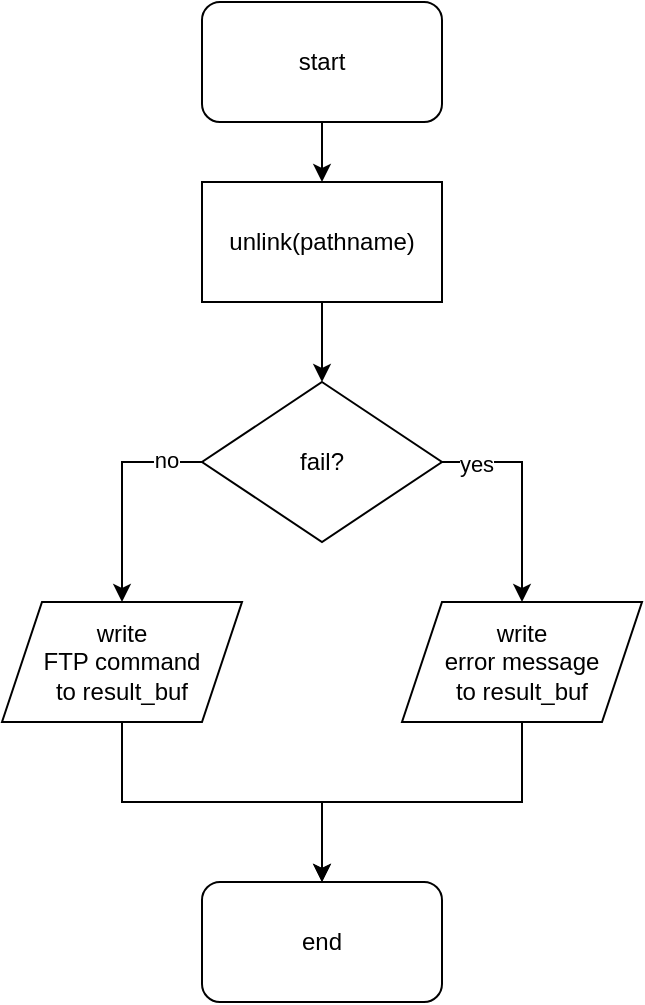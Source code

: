 <mxfile version="24.2.5" type="device">
  <diagram name="페이지-1" id="SPNMAP4AuXIAD45wFi82">
    <mxGraphModel dx="995" dy="548" grid="1" gridSize="10" guides="1" tooltips="1" connect="1" arrows="1" fold="1" page="1" pageScale="1" pageWidth="827" pageHeight="1169" math="0" shadow="0">
      <root>
        <mxCell id="0" />
        <mxCell id="1" parent="0" />
        <mxCell id="h3oTlgUYp9sYktSaM2yr-68" value="" style="edgeStyle=orthogonalEdgeStyle;rounded=0;orthogonalLoop=1;jettySize=auto;html=1;entryX=0.5;entryY=0;entryDx=0;entryDy=0;" edge="1" parent="1" source="h3oTlgUYp9sYktSaM2yr-2" target="h3oTlgUYp9sYktSaM2yr-52">
          <mxGeometry relative="1" as="geometry">
            <mxPoint x="400" y="90" as="targetPoint" />
          </mxGeometry>
        </mxCell>
        <mxCell id="h3oTlgUYp9sYktSaM2yr-2" value="start" style="rounded=1;whiteSpace=wrap;html=1;" vertex="1" parent="1">
          <mxGeometry x="340" y="90" width="120" height="60" as="geometry" />
        </mxCell>
        <mxCell id="h3oTlgUYp9sYktSaM2yr-45" value="end" style="rounded=1;whiteSpace=wrap;html=1;" vertex="1" parent="1">
          <mxGeometry x="340" y="530" width="120" height="60" as="geometry" />
        </mxCell>
        <mxCell id="h3oTlgUYp9sYktSaM2yr-55" value="" style="edgeStyle=orthogonalEdgeStyle;rounded=0;orthogonalLoop=1;jettySize=auto;html=1;" edge="1" parent="1" source="h3oTlgUYp9sYktSaM2yr-52" target="h3oTlgUYp9sYktSaM2yr-54">
          <mxGeometry relative="1" as="geometry" />
        </mxCell>
        <mxCell id="h3oTlgUYp9sYktSaM2yr-52" value="unlink(pathname)" style="rounded=0;whiteSpace=wrap;html=1;" vertex="1" parent="1">
          <mxGeometry x="340" y="180" width="120" height="60" as="geometry" />
        </mxCell>
        <mxCell id="h3oTlgUYp9sYktSaM2yr-58" value="" style="edgeStyle=orthogonalEdgeStyle;rounded=0;orthogonalLoop=1;jettySize=auto;html=1;" edge="1" parent="1" source="h3oTlgUYp9sYktSaM2yr-54" target="h3oTlgUYp9sYktSaM2yr-57">
          <mxGeometry relative="1" as="geometry">
            <Array as="points">
              <mxPoint x="500" y="320" />
            </Array>
          </mxGeometry>
        </mxCell>
        <mxCell id="h3oTlgUYp9sYktSaM2yr-60" value="yes" style="edgeLabel;html=1;align=center;verticalAlign=middle;resizable=0;points=[];" vertex="1" connectable="0" parent="h3oTlgUYp9sYktSaM2yr-58">
          <mxGeometry x="-0.698" y="-1" relative="1" as="geometry">
            <mxPoint as="offset" />
          </mxGeometry>
        </mxCell>
        <mxCell id="h3oTlgUYp9sYktSaM2yr-62" style="edgeStyle=orthogonalEdgeStyle;rounded=0;orthogonalLoop=1;jettySize=auto;html=1;entryX=0.5;entryY=0;entryDx=0;entryDy=0;" edge="1" parent="1" source="h3oTlgUYp9sYktSaM2yr-54" target="h3oTlgUYp9sYktSaM2yr-61">
          <mxGeometry relative="1" as="geometry">
            <Array as="points">
              <mxPoint x="300" y="320" />
            </Array>
          </mxGeometry>
        </mxCell>
        <mxCell id="h3oTlgUYp9sYktSaM2yr-64" value="no" style="edgeLabel;html=1;align=center;verticalAlign=middle;resizable=0;points=[];" vertex="1" connectable="0" parent="h3oTlgUYp9sYktSaM2yr-62">
          <mxGeometry x="-0.661" y="-1" relative="1" as="geometry">
            <mxPoint as="offset" />
          </mxGeometry>
        </mxCell>
        <mxCell id="h3oTlgUYp9sYktSaM2yr-54" value="fail?" style="rhombus;whiteSpace=wrap;html=1;" vertex="1" parent="1">
          <mxGeometry x="340" y="280" width="120" height="80" as="geometry" />
        </mxCell>
        <mxCell id="h3oTlgUYp9sYktSaM2yr-59" value="" style="edgeStyle=orthogonalEdgeStyle;rounded=0;orthogonalLoop=1;jettySize=auto;html=1;" edge="1" parent="1" source="h3oTlgUYp9sYktSaM2yr-57" target="h3oTlgUYp9sYktSaM2yr-45">
          <mxGeometry relative="1" as="geometry">
            <Array as="points">
              <mxPoint x="500" y="490" />
              <mxPoint x="400" y="490" />
            </Array>
          </mxGeometry>
        </mxCell>
        <mxCell id="h3oTlgUYp9sYktSaM2yr-57" value="write&lt;div&gt;error message&lt;/div&gt;&lt;div&gt;to result_buf&lt;/div&gt;" style="shape=parallelogram;perimeter=parallelogramPerimeter;whiteSpace=wrap;html=1;fixedSize=1;" vertex="1" parent="1">
          <mxGeometry x="440" y="390" width="120" height="60" as="geometry" />
        </mxCell>
        <mxCell id="h3oTlgUYp9sYktSaM2yr-73" style="edgeStyle=orthogonalEdgeStyle;rounded=0;orthogonalLoop=1;jettySize=auto;html=1;" edge="1" parent="1" source="h3oTlgUYp9sYktSaM2yr-61" target="h3oTlgUYp9sYktSaM2yr-45">
          <mxGeometry relative="1" as="geometry">
            <Array as="points">
              <mxPoint x="300" y="490" />
              <mxPoint x="400" y="490" />
            </Array>
          </mxGeometry>
        </mxCell>
        <mxCell id="h3oTlgUYp9sYktSaM2yr-61" value="write&lt;div&gt;FTP command&lt;/div&gt;&lt;div&gt;to result_buf&lt;/div&gt;" style="shape=parallelogram;perimeter=parallelogramPerimeter;whiteSpace=wrap;html=1;fixedSize=1;" vertex="1" parent="1">
          <mxGeometry x="240" y="390" width="120" height="60" as="geometry" />
        </mxCell>
      </root>
    </mxGraphModel>
  </diagram>
</mxfile>
